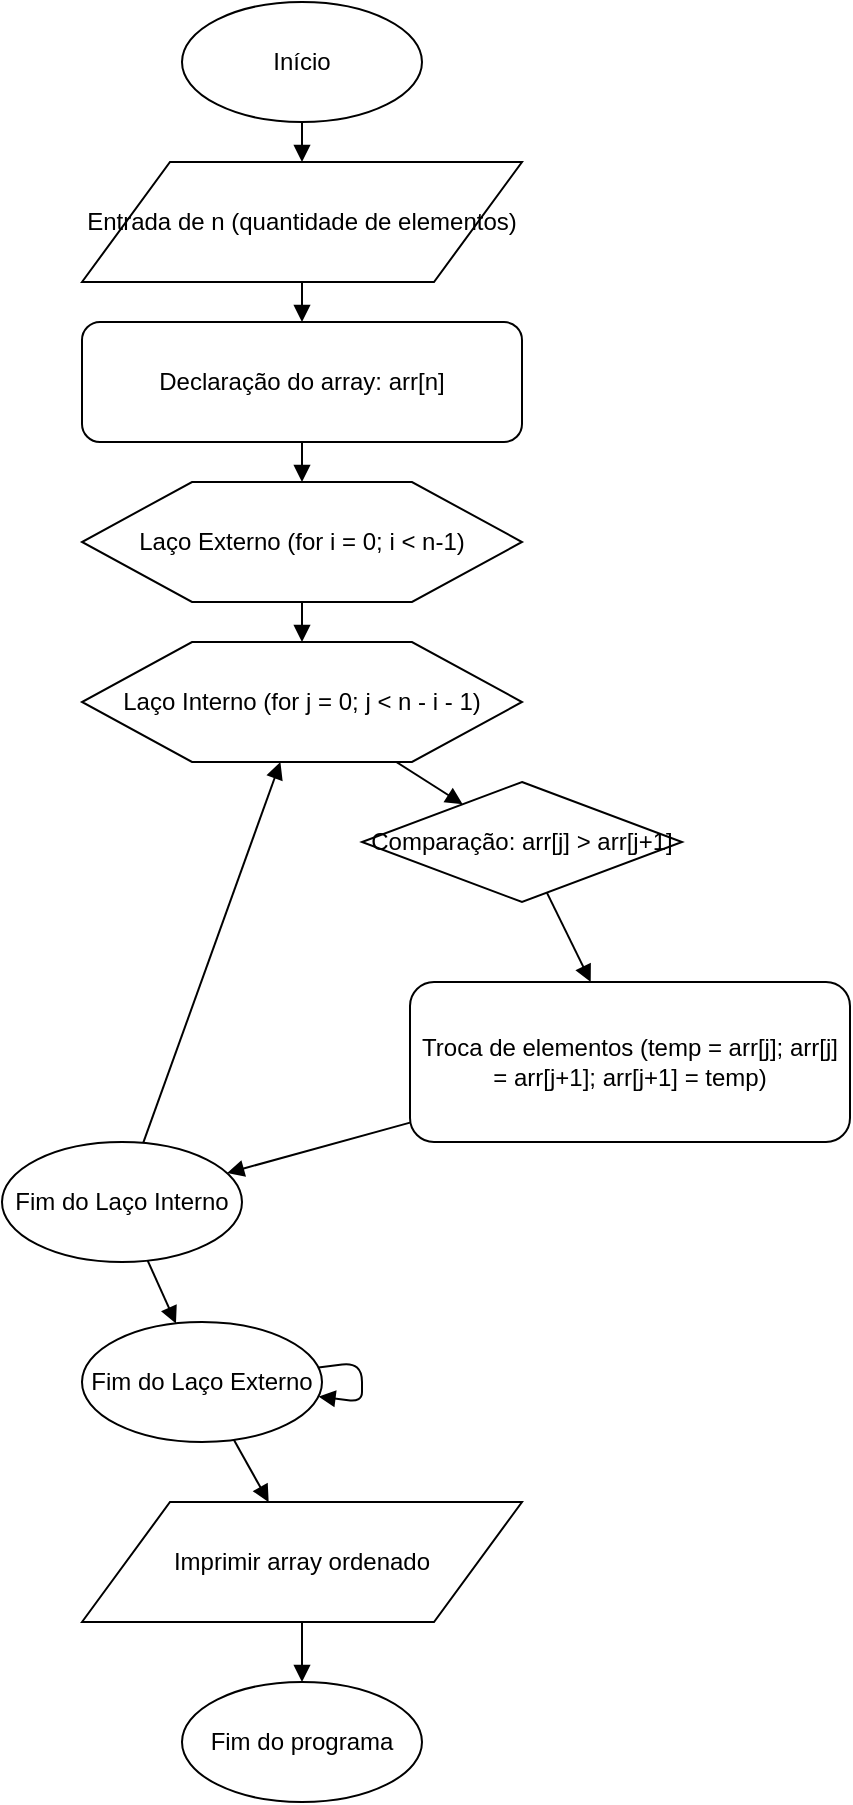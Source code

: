 <mxfile version="26.2.14">
  <diagram name="Bubble Sort" id="1EQzhFpRB0Utje6LxheL">
    <mxGraphModel dx="786" dy="451" grid="1" gridSize="10" guides="1" tooltips="1" connect="1" arrows="1" fold="1" page="1" pageScale="1" pageWidth="827" pageHeight="1169" math="0" shadow="0">
      <root>
        <mxCell id="0" />
        <mxCell id="1" parent="0" />
        <mxCell id="rMTufxNyqAf8ls_iQUA_-87" value="Início" style="ellipse;whiteSpace=wrap;html=1;" vertex="1" parent="1">
          <mxGeometry x="300" y="30" width="120" height="60" as="geometry" />
        </mxCell>
        <mxCell id="rMTufxNyqAf8ls_iQUA_-88" value="Entrada de n (quantidade de elementos)" style="shape=parallelogram;whiteSpace=wrap;html=1;" vertex="1" parent="1">
          <mxGeometry x="250" y="110" width="220" height="60" as="geometry" />
        </mxCell>
        <mxCell id="rMTufxNyqAf8ls_iQUA_-89" value="Declaração do array: arr[n]" style="rounded=1;whiteSpace=wrap;html=1;" vertex="1" parent="1">
          <mxGeometry x="250" y="190" width="220" height="60" as="geometry" />
        </mxCell>
        <mxCell id="rMTufxNyqAf8ls_iQUA_-90" value="Laço Externo (for i = 0; i &lt; n-1)" style="shape=hexagon;whiteSpace=wrap;html=1;" vertex="1" parent="1">
          <mxGeometry x="250" y="270" width="220" height="60" as="geometry" />
        </mxCell>
        <mxCell id="rMTufxNyqAf8ls_iQUA_-91" value="Laço Interno (for j = 0; j &lt; n - i - 1)" style="shape=hexagon;whiteSpace=wrap;html=1;" vertex="1" parent="1">
          <mxGeometry x="250" y="350" width="220" height="60" as="geometry" />
        </mxCell>
        <mxCell id="rMTufxNyqAf8ls_iQUA_-92" value="Comparação: arr[j] &gt; arr[j+1]" style="rhombus;whiteSpace=wrap;html=1;" vertex="1" parent="1">
          <mxGeometry x="390" y="420" width="160" height="60" as="geometry" />
        </mxCell>
        <mxCell id="rMTufxNyqAf8ls_iQUA_-93" value="Troca de elementos (temp = arr[j]; arr[j] = arr[j+1]; arr[j+1] = temp)" style="rounded=1;whiteSpace=wrap;html=1;" vertex="1" parent="1">
          <mxGeometry x="414" y="520" width="220" height="80" as="geometry" />
        </mxCell>
        <mxCell id="rMTufxNyqAf8ls_iQUA_-94" value="Fim do Laço Interno" style="ellipse;whiteSpace=wrap;html=1;" vertex="1" parent="1">
          <mxGeometry x="210" y="600" width="120" height="60" as="geometry" />
        </mxCell>
        <mxCell id="rMTufxNyqAf8ls_iQUA_-95" value="Fim do Laço Externo" style="ellipse;whiteSpace=wrap;html=1;" vertex="1" parent="1">
          <mxGeometry x="250" y="690" width="120" height="60" as="geometry" />
        </mxCell>
        <mxCell id="rMTufxNyqAf8ls_iQUA_-96" value="Imprimir array ordenado" style="shape=parallelogram;whiteSpace=wrap;html=1;" vertex="1" parent="1">
          <mxGeometry x="250" y="780" width="220" height="60" as="geometry" />
        </mxCell>
        <mxCell id="rMTufxNyqAf8ls_iQUA_-97" value="Fim do programa" style="ellipse;whiteSpace=wrap;html=1;" vertex="1" parent="1">
          <mxGeometry x="300" y="870" width="120" height="60" as="geometry" />
        </mxCell>
        <mxCell id="rMTufxNyqAf8ls_iQUA_-98" style="endArrow=block;" edge="1" parent="1" source="rMTufxNyqAf8ls_iQUA_-87" target="rMTufxNyqAf8ls_iQUA_-88">
          <mxGeometry relative="1" as="geometry" />
        </mxCell>
        <mxCell id="rMTufxNyqAf8ls_iQUA_-99" style="endArrow=block;" edge="1" parent="1" source="rMTufxNyqAf8ls_iQUA_-88" target="rMTufxNyqAf8ls_iQUA_-89">
          <mxGeometry relative="1" as="geometry" />
        </mxCell>
        <mxCell id="rMTufxNyqAf8ls_iQUA_-100" style="endArrow=block;" edge="1" parent="1" source="rMTufxNyqAf8ls_iQUA_-89" target="rMTufxNyqAf8ls_iQUA_-90">
          <mxGeometry relative="1" as="geometry" />
        </mxCell>
        <mxCell id="rMTufxNyqAf8ls_iQUA_-101" style="endArrow=block;" edge="1" parent="1" source="rMTufxNyqAf8ls_iQUA_-90" target="rMTufxNyqAf8ls_iQUA_-91">
          <mxGeometry relative="1" as="geometry" />
        </mxCell>
        <mxCell id="rMTufxNyqAf8ls_iQUA_-102" style="endArrow=block;" edge="1" parent="1" source="rMTufxNyqAf8ls_iQUA_-91" target="rMTufxNyqAf8ls_iQUA_-92">
          <mxGeometry relative="1" as="geometry" />
        </mxCell>
        <mxCell id="rMTufxNyqAf8ls_iQUA_-103" style="endArrow=block;" edge="1" parent="1" source="rMTufxNyqAf8ls_iQUA_-92" target="rMTufxNyqAf8ls_iQUA_-93">
          <mxGeometry relative="1" as="geometry" />
        </mxCell>
        <mxCell id="rMTufxNyqAf8ls_iQUA_-104" style="endArrow=block;" edge="1" parent="1" source="rMTufxNyqAf8ls_iQUA_-93" target="rMTufxNyqAf8ls_iQUA_-94">
          <mxGeometry relative="1" as="geometry" />
        </mxCell>
        <mxCell id="rMTufxNyqAf8ls_iQUA_-105" style="endArrow=block;" edge="1" parent="1" source="rMTufxNyqAf8ls_iQUA_-94" target="rMTufxNyqAf8ls_iQUA_-91">
          <mxGeometry relative="1" as="geometry" />
        </mxCell>
        <mxCell id="rMTufxNyqAf8ls_iQUA_-106" style="endArrow=block;" edge="1" parent="1" source="rMTufxNyqAf8ls_iQUA_-94" target="rMTufxNyqAf8ls_iQUA_-95">
          <mxGeometry relative="1" as="geometry" />
        </mxCell>
        <mxCell id="rMTufxNyqAf8ls_iQUA_-107" style="endArrow=block;" edge="1" parent="1" source="rMTufxNyqAf8ls_iQUA_-95" target="rMTufxNyqAf8ls_iQUA_-95">
          <mxGeometry relative="1" as="geometry" />
        </mxCell>
        <mxCell id="rMTufxNyqAf8ls_iQUA_-108" style="endArrow=block;" edge="1" parent="1" source="rMTufxNyqAf8ls_iQUA_-95" target="rMTufxNyqAf8ls_iQUA_-96">
          <mxGeometry relative="1" as="geometry" />
        </mxCell>
        <mxCell id="rMTufxNyqAf8ls_iQUA_-109" style="endArrow=block;" edge="1" parent="1" source="rMTufxNyqAf8ls_iQUA_-96" target="rMTufxNyqAf8ls_iQUA_-97">
          <mxGeometry relative="1" as="geometry" />
        </mxCell>
      </root>
    </mxGraphModel>
  </diagram>
</mxfile>
